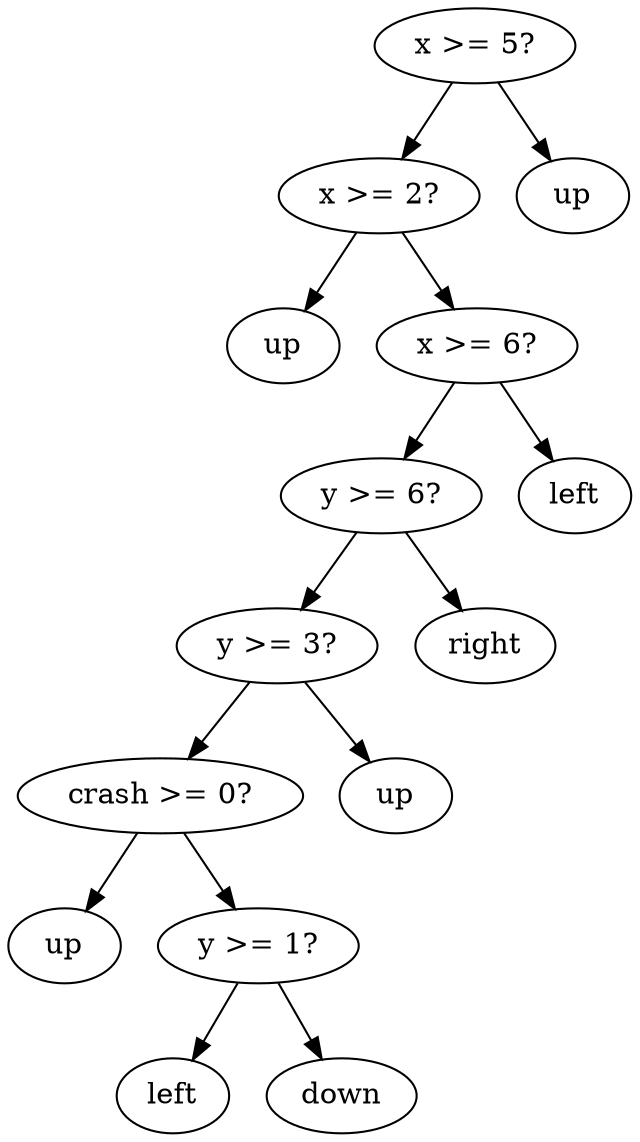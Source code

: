 digraph tree {
    "0x0" [label="x >= 5?"];
    "0x1" [label="x >= 2?"];
    "0x2" [label="up"];
    "0x3" [label="x >= 6?"];
    "0x4" [label="y >= 6?"];
    "0x5" [label="y >= 3?"];
    "0x6" [label="crash >= 0?"];
    "0x7" [label="up"];
    "0x8" [label="y >= 1?"];
    "0x9" [label="left"];
    "0xa" [label="down"];
    "0xb" [label="up"];
    "0xc" [label="right"];
    "0xd" [label="left"];
    "0xe" [label="up"];
    "0x0" -> "0x1";
    "0x0" -> "0xe";
    "0x1" -> "0x2";
    "0x1" -> "0x3";
    "0x3" -> "0x4";
    "0x3" -> "0xd";
    "0x4" -> "0x5";
    "0x4" -> "0xc";
    "0x5" -> "0x6";
    "0x5" -> "0xb";
    "0x6" -> "0x7";
    "0x6" -> "0x8";
    "0x8" -> "0x9";
    "0x8" -> "0xa";
}
